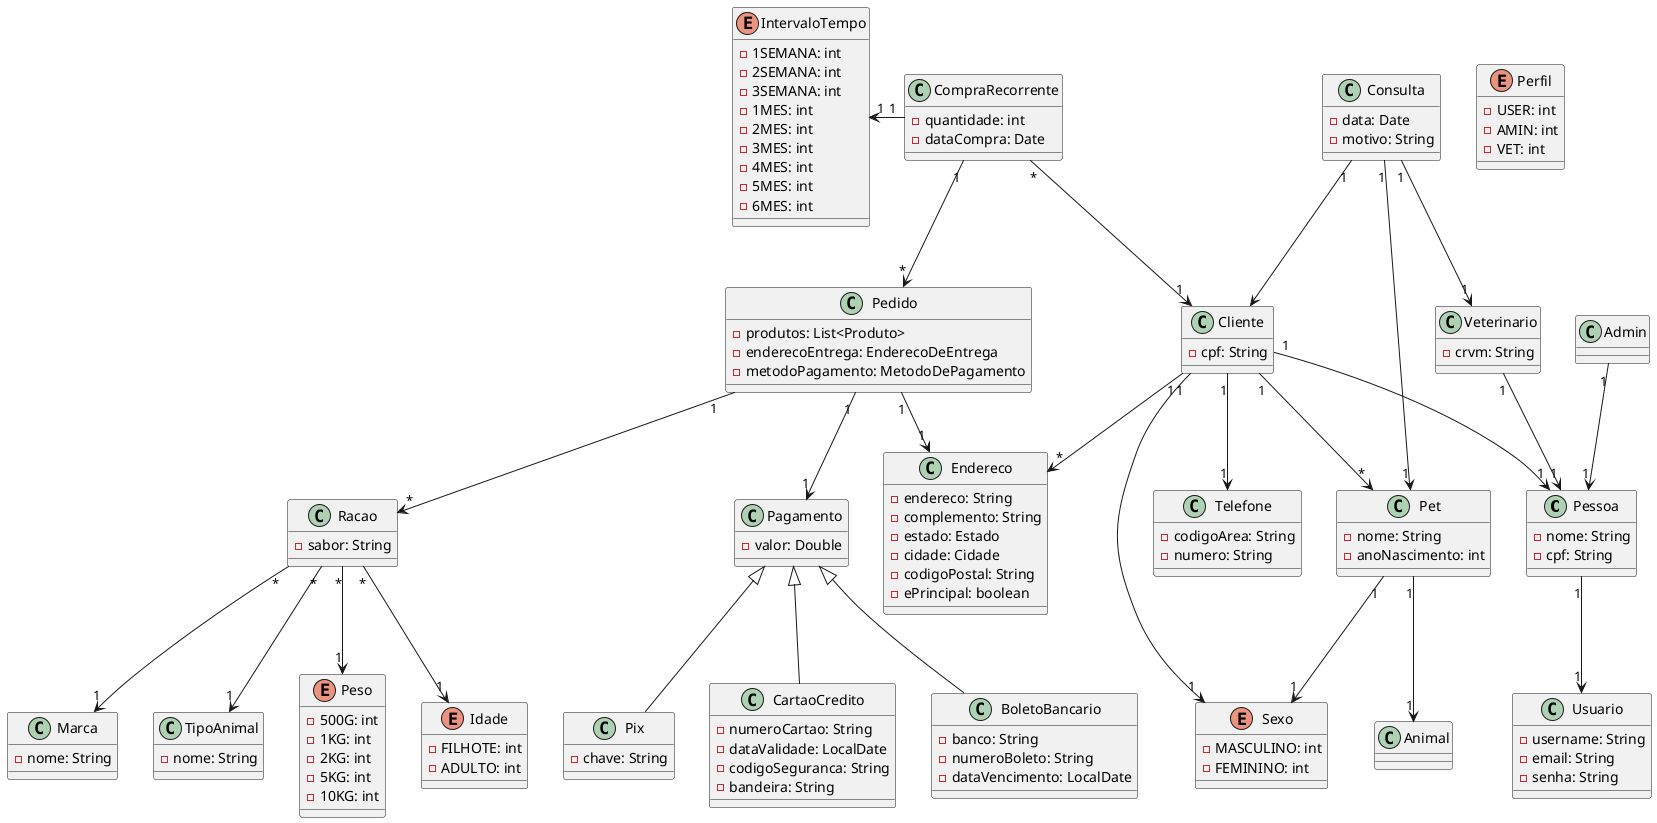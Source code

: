 @startuml

    class Pessoa{
        - nome: String
        - cpf: String
    }

    class Usuario{
        - username: String
        - email: String
        - senha: String
    }

    class Cliente{
        - cpf: String
    }

    class Veterinario{
        - crvm: String
    }

    class Admin{
        
    }

    enum Perfil{
        - USER: int
        - AMIN: int
        - VET: int
    }

    class CompraRecorrente{
        - quantidade: int
        - dataCompra: Date
    }

    class Consulta{
        - data: Date
        - motivo: String
    }

    class Telefone{
        - codigoArea: String
        - numero: String
    }

    class Racao{
        - sabor: String
    }

    class Marca{
        - nome: String
    }

    class Pet{
        - nome: String
        - anoNascimento: int
    }

    class TipoAnimal{
        - nome: String
    }

    enum Peso{
        - 500G: int
        - 1KG: int
        - 2KG: int
        - 5KG: int
        - 10KG: int
    }

    enum Idade{
        - FILHOTE: int
        - ADULTO: int
    }

    enum Sexo{
        - MASCULINO: int
        - FEMININO: int
    }

    enum IntervaloTempo{
        - 1SEMANA: int
        - 2SEMANA: int
        - 3SEMANA: int
        - 1MES: int
        - 2MES: int
        - 3MES: int
        - 4MES: int
        - 5MES: int
        - 6MES: int
    }

    class Endereco{
        - endereco: String
        - complemento: String
        - estado: Estado
        - cidade: Cidade
        - codigoPostal: String
        - ePrincipal: boolean
    }


    class Pedido {
        - produtos: List<Produto>
        - enderecoEntrega: EnderecoDeEntrega
        - metodoPagamento: MetodoDePagamento
    }

    class Pagamento{
        - valor: Double
    }

    class CartaoCredito{
        - numeroCartao: String
        - dataValidade: LocalDate
        - codigoSeguranca: String
        - bandeira: String
    }

    class BoletoBancario{
        - banco: String
        - numeroBoleto: String
        - dataVencimento: LocalDate
    }
    
    class Pix{
        - chave: String
    }
    
    Cliente "1" --> "1" Pessoa
    Veterinario "1" --> "1" Pessoa
    Admin "1" --> "1" Pessoa

    Pessoa "1" --> "1" Usuario
    
    Racao "*" --> "1" TipoAnimal
    Racao "*" --> "1" Peso
    Racao "*" --> "1" Idade
    Racao "*" --> "1" Marca

    Cliente "1" --> "1" Telefone
    Cliente "1" --> "*" Endereco
    Cliente "1" --> "1" Sexo

    Pet "1" --> "1" Animal
    Pet "1" --> "1" Sexo
    Cliente "1" --> "*" Pet

    Consulta "1" --> "1" Veterinario
    Consulta "1" --> "1" Pet
    Consulta "1" --> Cliente

    CompraRecorrente "1" -left-> "1" IntervaloTempo
    CompraRecorrente "1" --> "*" Pedido
    CompraRecorrente "*" --> "1" Cliente

    Pedido "1" --> "*" Racao
    Pedido "1" --> "1" Endereco
    Pedido "1" --> "1" Pagamento

    Pagamento <|-- CartaoCredito
    Pagamento <|-- BoletoBancario
    Pagamento <|-- Pix


@enduml